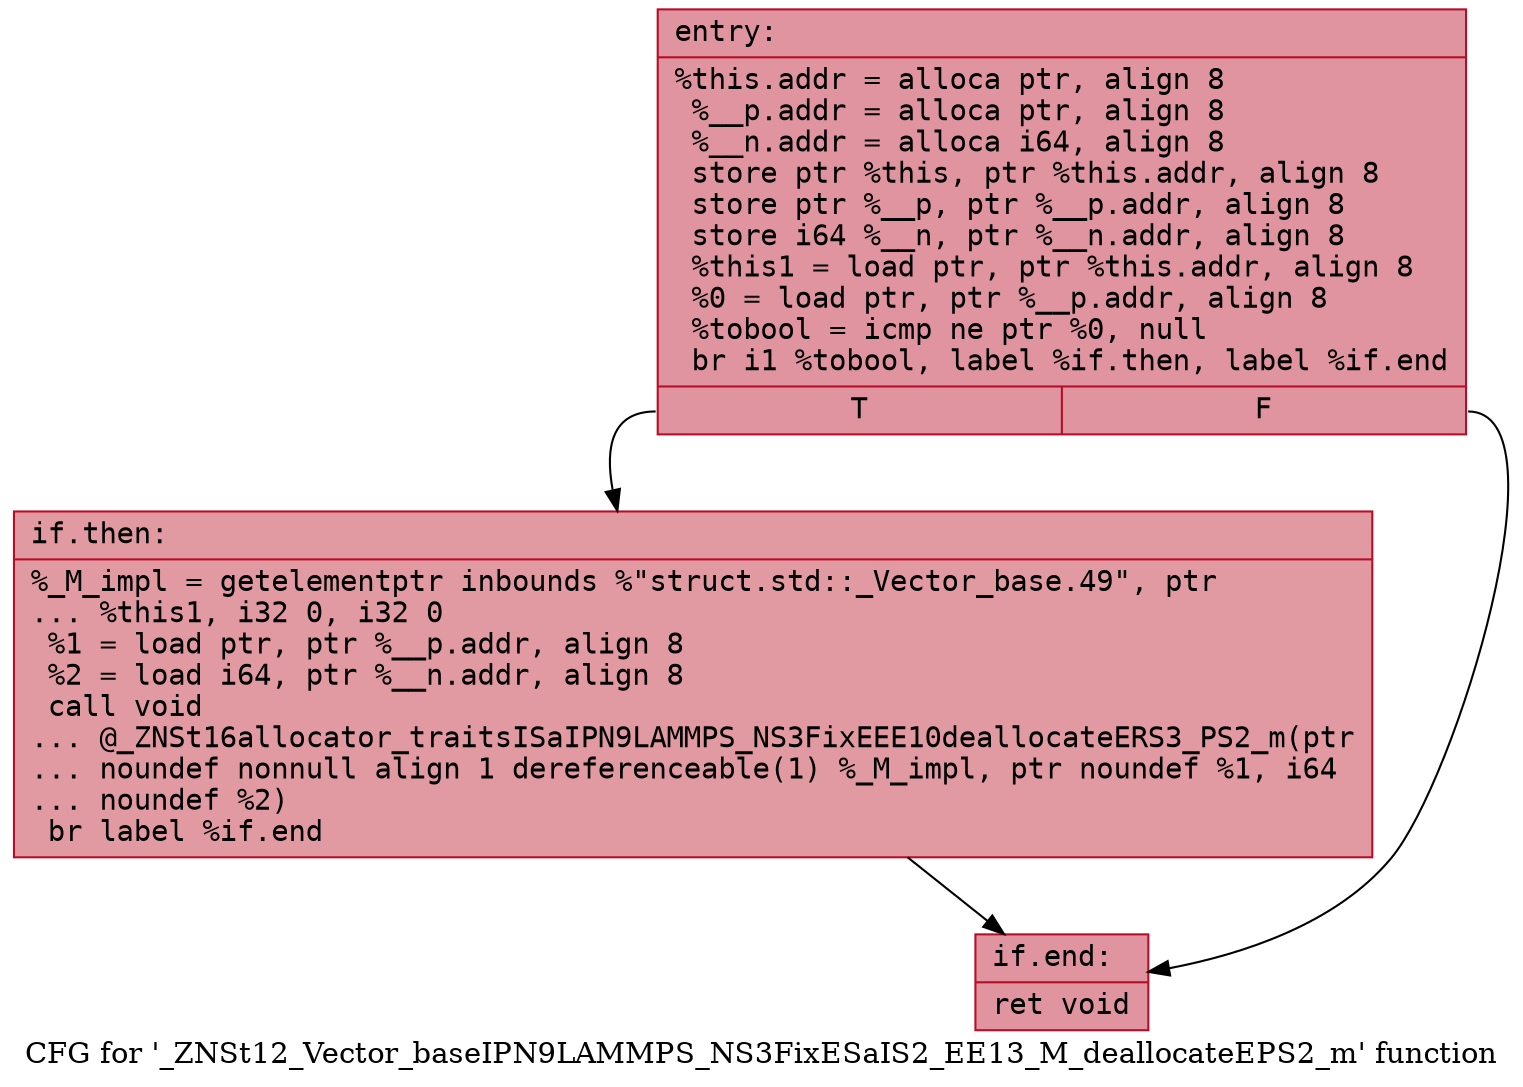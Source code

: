 digraph "CFG for '_ZNSt12_Vector_baseIPN9LAMMPS_NS3FixESaIS2_EE13_M_deallocateEPS2_m' function" {
	label="CFG for '_ZNSt12_Vector_baseIPN9LAMMPS_NS3FixESaIS2_EE13_M_deallocateEPS2_m' function";

	Node0x556bfed63c00 [shape=record,color="#b70d28ff", style=filled, fillcolor="#b70d2870" fontname="Courier",label="{entry:\l|  %this.addr = alloca ptr, align 8\l  %__p.addr = alloca ptr, align 8\l  %__n.addr = alloca i64, align 8\l  store ptr %this, ptr %this.addr, align 8\l  store ptr %__p, ptr %__p.addr, align 8\l  store i64 %__n, ptr %__n.addr, align 8\l  %this1 = load ptr, ptr %this.addr, align 8\l  %0 = load ptr, ptr %__p.addr, align 8\l  %tobool = icmp ne ptr %0, null\l  br i1 %tobool, label %if.then, label %if.end\l|{<s0>T|<s1>F}}"];
	Node0x556bfed63c00:s0 -> Node0x556bfed63c70[tooltip="entry -> if.then\nProbability 62.50%" ];
	Node0x556bfed63c00:s1 -> Node0x556bfed644c0[tooltip="entry -> if.end\nProbability 37.50%" ];
	Node0x556bfed63c70 [shape=record,color="#b70d28ff", style=filled, fillcolor="#bb1b2c70" fontname="Courier",label="{if.then:\l|  %_M_impl = getelementptr inbounds %\"struct.std::_Vector_base.49\", ptr\l... %this1, i32 0, i32 0\l  %1 = load ptr, ptr %__p.addr, align 8\l  %2 = load i64, ptr %__n.addr, align 8\l  call void\l... @_ZNSt16allocator_traitsISaIPN9LAMMPS_NS3FixEEE10deallocateERS3_PS2_m(ptr\l... noundef nonnull align 1 dereferenceable(1) %_M_impl, ptr noundef %1, i64\l... noundef %2)\l  br label %if.end\l}"];
	Node0x556bfed63c70 -> Node0x556bfed644c0[tooltip="if.then -> if.end\nProbability 100.00%" ];
	Node0x556bfed644c0 [shape=record,color="#b70d28ff", style=filled, fillcolor="#b70d2870" fontname="Courier",label="{if.end:\l|  ret void\l}"];
}
